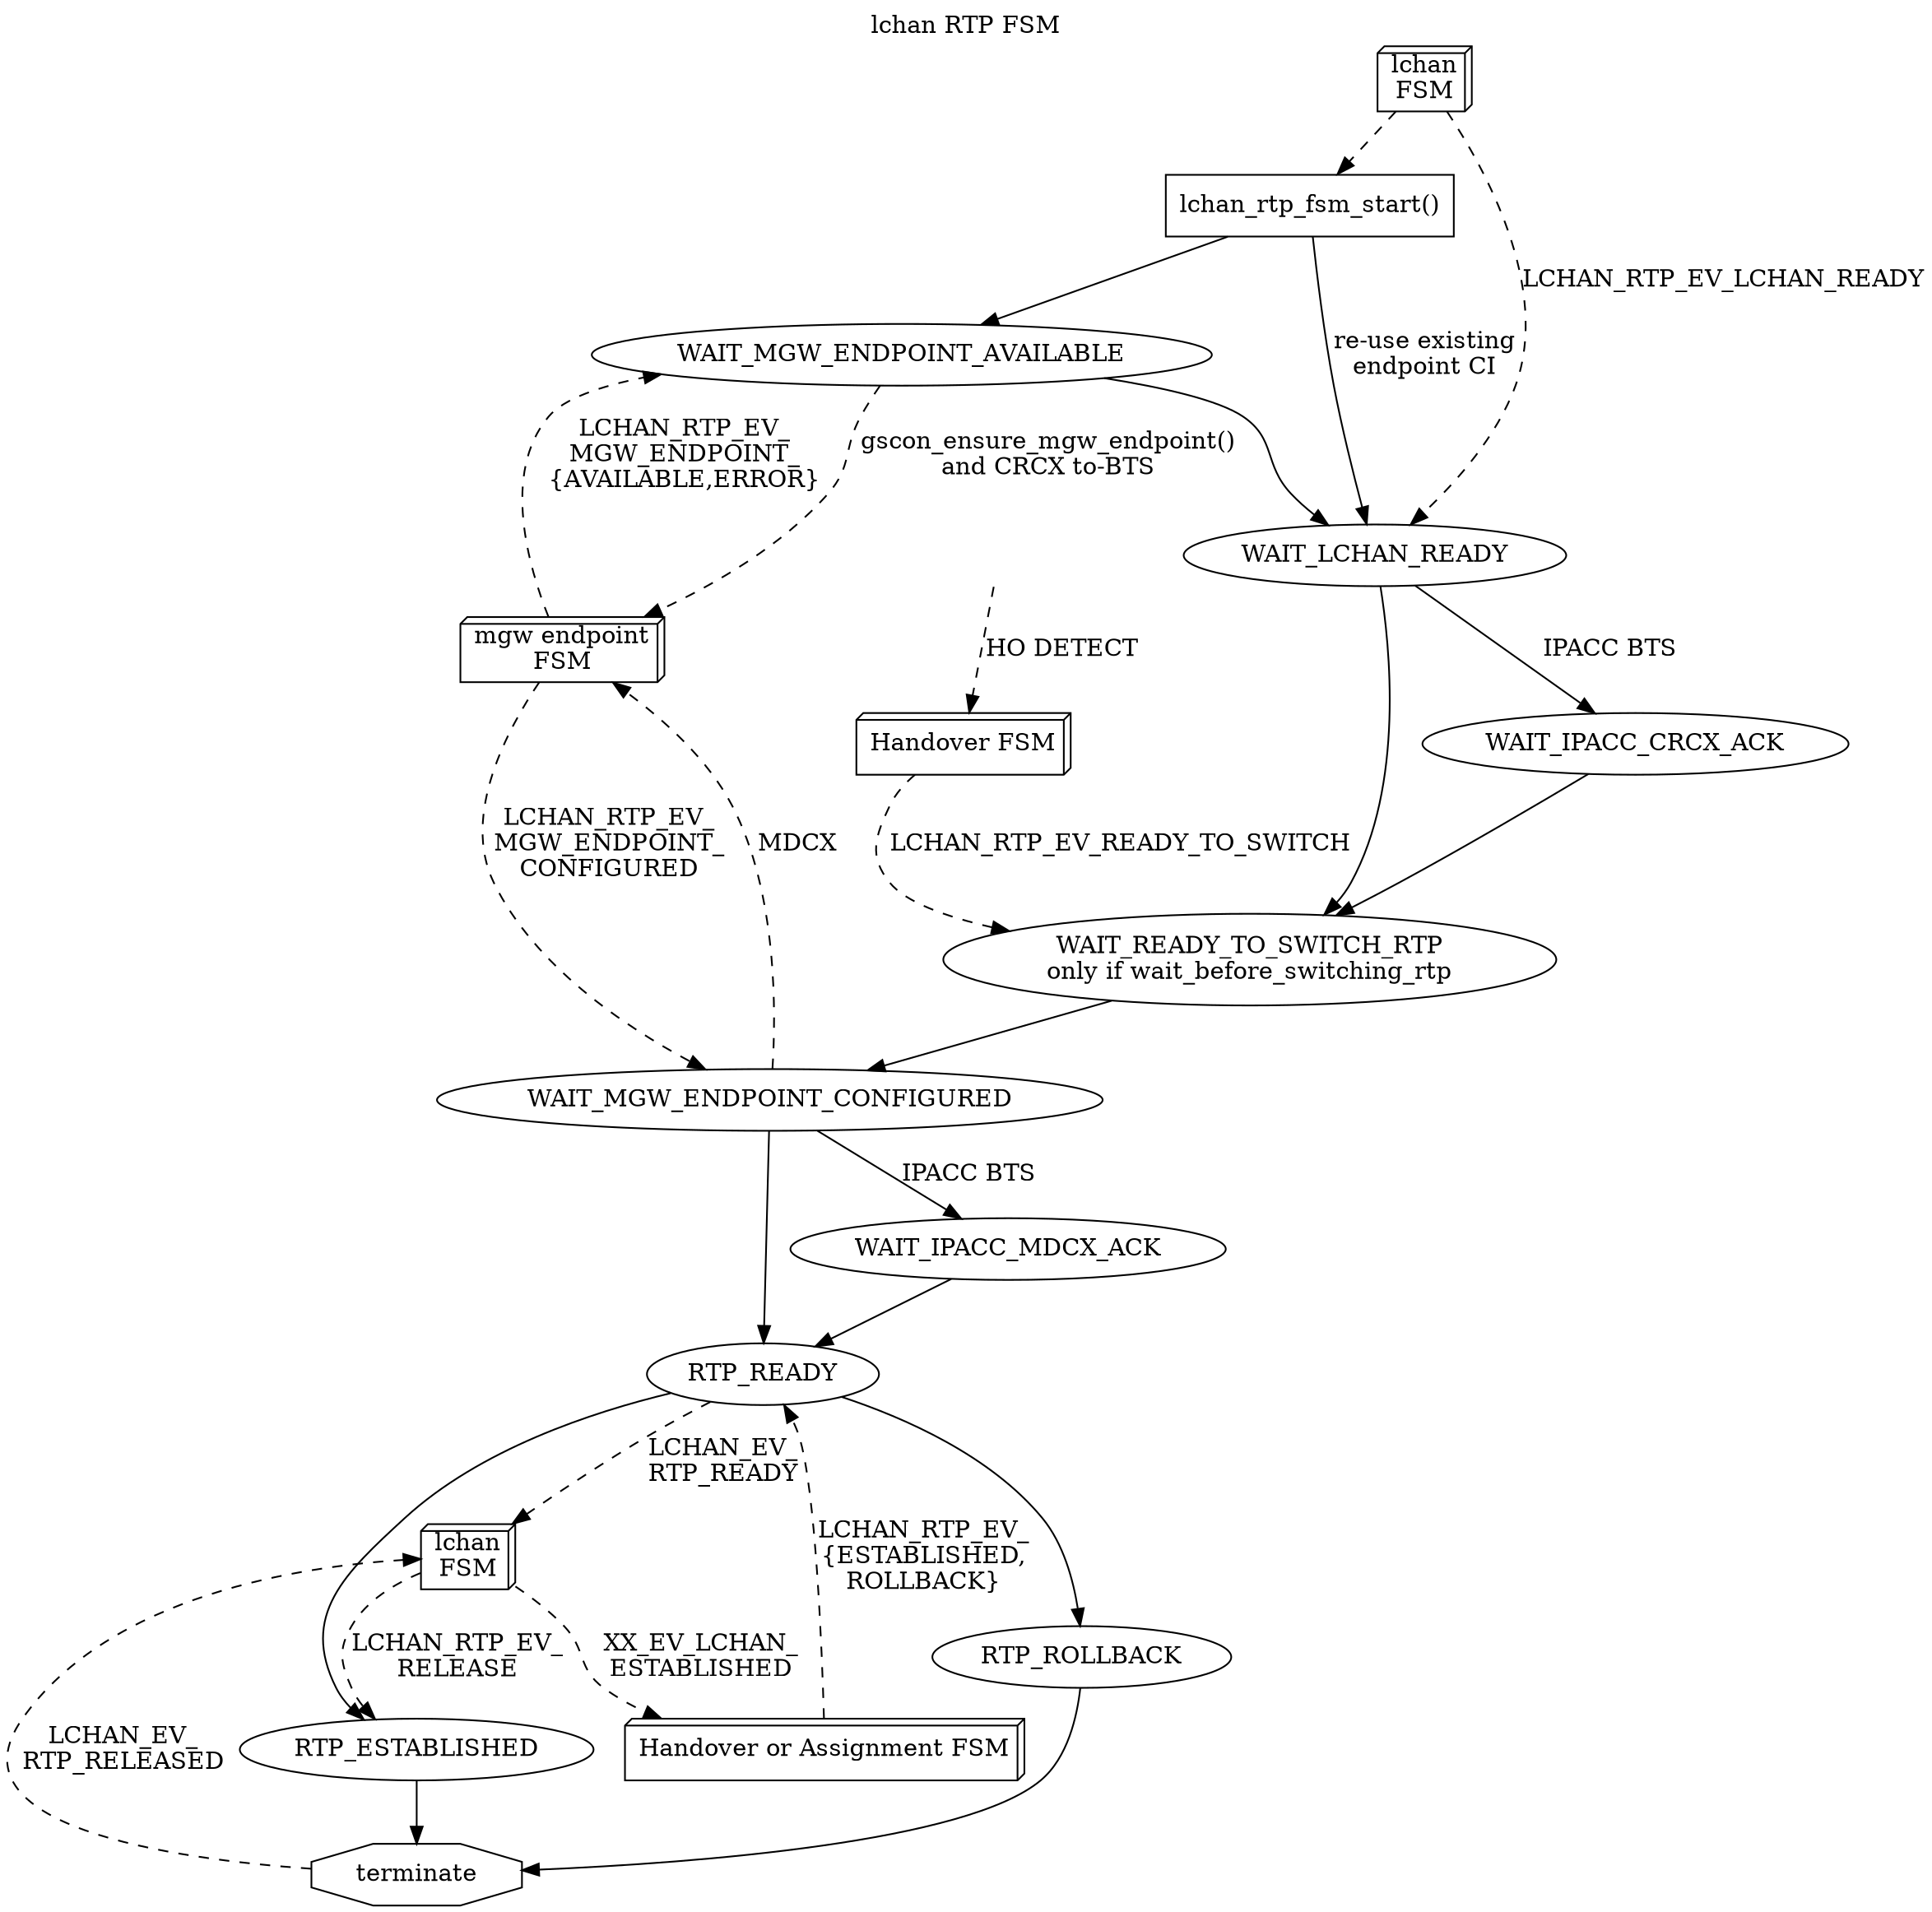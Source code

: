 digraph G {
rankdir=TB
labelloc=t; label="lchan RTP FSM"

	lchan [label="lchan\nFSM",shape=box3d]
	lchan2 [label="lchan\nFSM",shape=box3d]
	ho_as [label="Handover or Assignment FSM",shape=box3d]
	invisible [style=invisible]
	ho [label="Handover FSM",shape=box3d]
	mgwep [label="mgw endpoint\nFSM",shape=box3d]
	start [label="lchan_rtp_fsm_start()",shape=box]
	WAIT_READY_TO_SWITCH_RTP [label="WAIT_READY_TO_SWITCH_RTP\nonly if wait_before_switching_rtp"]
	terminate [shape=octagon]

	lchan -> start [style=dashed]
	start -> WAIT_MGW_ENDPOINT_AVAILABLE
	start -> WAIT_LCHAN_READY [label="re-use existing\nendpoint CI"]

	WAIT_MGW_ENDPOINT_AVAILABLE -> mgwep [label="gscon_ensure_mgw_endpoint()\nand CRCX to-BTS",style=dashed]
	mgwep -> WAIT_MGW_ENDPOINT_AVAILABLE [label="LCHAN_RTP_EV_\nMGW_ENDPOINT_\n{AVAILABLE,ERROR}",style=dashed]
	WAIT_MGW_ENDPOINT_AVAILABLE -> WAIT_LCHAN_READY

	lchan -> WAIT_LCHAN_READY [label="LCHAN_RTP_EV_LCHAN_READY",style=dashed]
	WAIT_LCHAN_READY -> WAIT_IPACC_CRCX_ACK [label="IPACC BTS"]
	WAIT_LCHAN_READY -> WAIT_READY_TO_SWITCH_RTP
	WAIT_IPACC_CRCX_ACK -> WAIT_READY_TO_SWITCH_RTP
	invisible -> ho [label="HO DETECT",style=dashed]
	ho -> WAIT_READY_TO_SWITCH_RTP [label="LCHAN_RTP_EV_READY_TO_SWITCH",style=dashed]
	WAIT_READY_TO_SWITCH_RTP -> WAIT_MGW_ENDPOINT_CONFIGURED
	WAIT_MGW_ENDPOINT_CONFIGURED -> mgwep [label="MDCX",style=dashed]
	mgwep -> WAIT_MGW_ENDPOINT_CONFIGURED [label="LCHAN_RTP_EV_\nMGW_ENDPOINT_\nCONFIGURED",style=dashed]
	WAIT_MGW_ENDPOINT_CONFIGURED -> WAIT_IPACC_MDCX_ACK [label="IPACC BTS"]
	WAIT_MGW_ENDPOINT_CONFIGURED -> RTP_READY
	WAIT_IPACC_MDCX_ACK -> RTP_READY
	RTP_READY -> lchan2 [label="LCHAN_EV_\nRTP_READY",style=dashed]
	RTP_READY -> RTP_ESTABLISHED
	lchan2 -> RTP_ESTABLISHED [label="LCHAN_RTP_EV_\nRELEASE",style=dashed]
	RTP_ESTABLISHED -> terminate
	RTP_READY -> RTP_ROLLBACK
	RTP_ROLLBACK -> terminate
	terminate -> lchan2 [label="LCHAN_EV_\nRTP_RELEASED",style=dashed]

	lchan2 -> ho_as [label="XX_EV_LCHAN_\nESTABLISHED",style=dashed]
	ho_as -> RTP_READY [label="LCHAN_RTP_EV_\n{ESTABLISHED,\nROLLBACK}",style=dashed]
}
